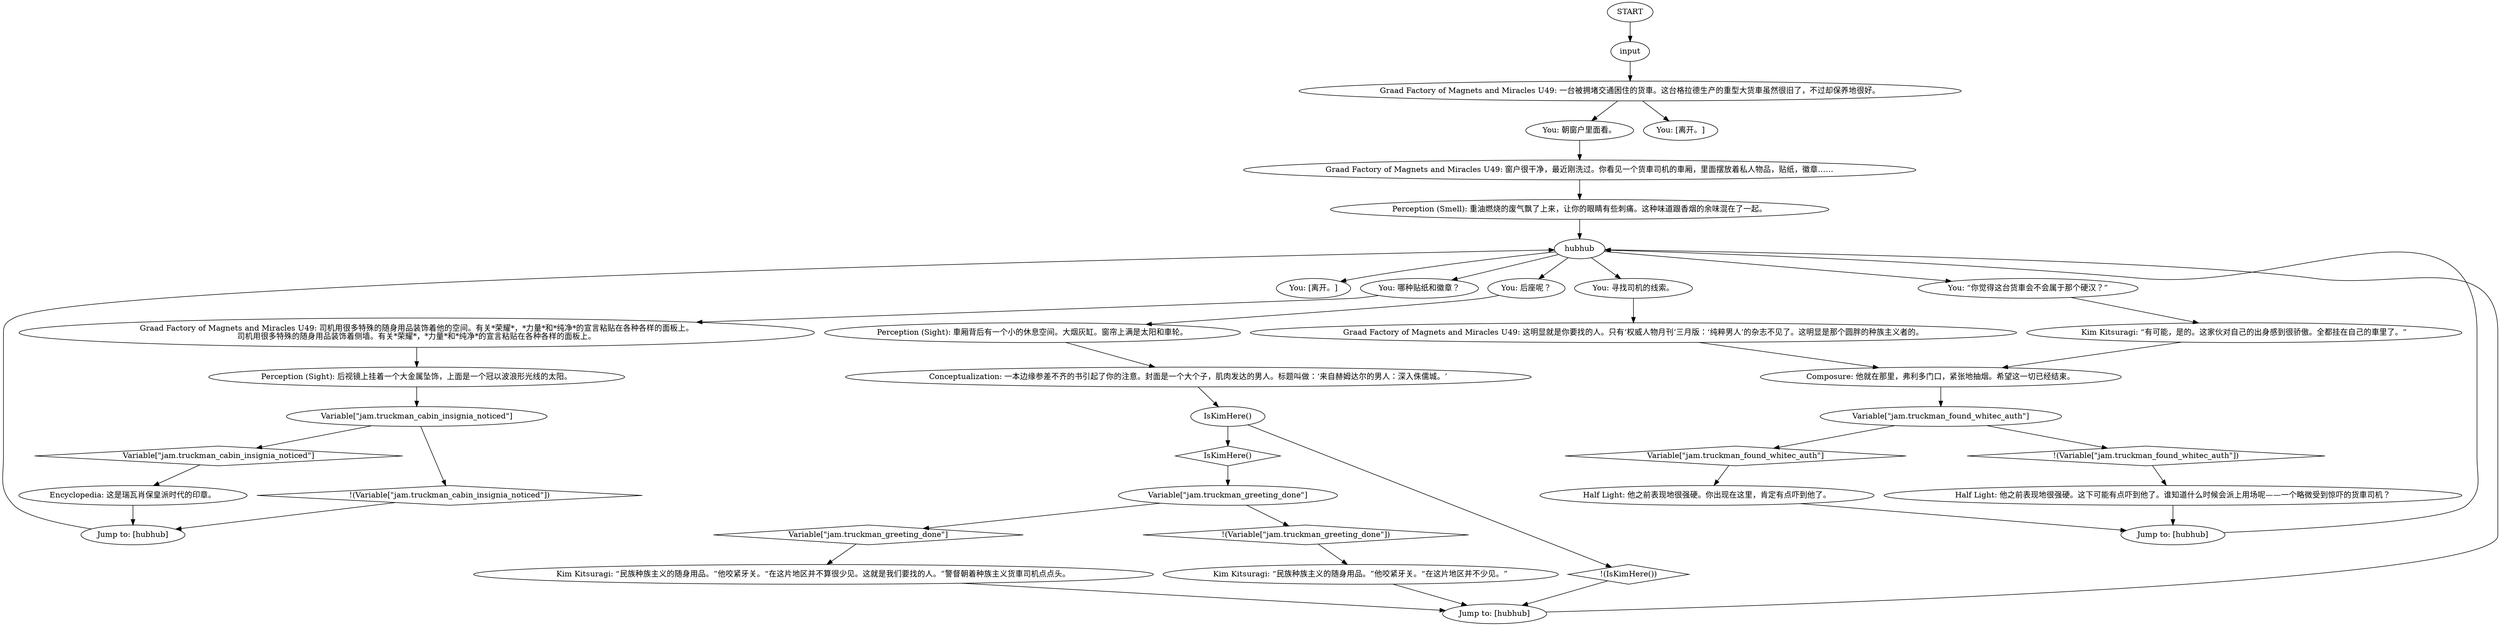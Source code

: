 # JAM / RACIST CABIN
# You can view the racist lorryman's cabin to get a load of his racist paraphernalia.
# ==================================================
digraph G {
	  0 [label="START"];
	  1 [label="input"];
	  2 [label="You: 朝窗户里面看。"];
	  3 [label="Perception (Sight): 后视镜上挂着一个大金属坠饰，上面是一个冠以波浪形光线的太阳。"];
	  4 [label="Variable[\"jam.truckman_found_whitec_auth\"]"];
	  5 [label="Variable[\"jam.truckman_found_whitec_auth\"]", shape=diamond];
	  6 [label="!(Variable[\"jam.truckman_found_whitec_auth\"])", shape=diamond];
	  7 [label="Encyclopedia: 这是瑞瓦肖保皇派时代的印章。"];
	  8 [label="Jump to: [hubhub]"];
	  9 [label="Half Light: 他之前表现地很强硬。你出现在这里，肯定有点吓到他了。"];
	  10 [label="You: [离开。]"];
	  11 [label="Graad Factory of Magnets and Miracles U49: 这明显就是你要找的人。只有‘权威人物月刊’三月版：‘纯粹男人’的杂志不见了。这明显是那个圆胖的种族主义者的。"];
	  12 [label="You: 哪种贴纸和徽章？"];
	  13 [label="Variable[\"jam.truckman_greeting_done\"]"];
	  14 [label="Variable[\"jam.truckman_greeting_done\"]", shape=diamond];
	  15 [label="!(Variable[\"jam.truckman_greeting_done\"])", shape=diamond];
	  16 [label="You: 后座呢？"];
	  17 [label="You: 寻找司机的线索。"];
	  18 [label="hubhub"];
	  19 [label="Graad Factory of Magnets and Miracles U49: 一台被拥堵交通困住的货車。这台格拉德生产的重型大货車虽然很旧了，不过却保养地很好。"];
	  20 [label="Kim Kitsuragi: “民族种族主义的随身用品。”他咬紧牙关。“在这片地区并不少见。”"];
	  21 [label="Kim Kitsuragi: “民族种族主义的随身用品。”他咬紧牙关。“在这片地区并不算很少见。这就是我们要找的人。”警督朝着种族主义货車司机点点头。"];
	  22 [label="Jump to: [hubhub]"];
	  23 [label="Graad Factory of Magnets and Miracles U49: 司机用很多特殊的随身用品装饰着他的空间。有关*荣耀*，*力量*和*纯净*的宣言粘贴在各种各样的面板上。\n司机用很多特殊的随身用品装饰着侧墙。有关*荣耀*，*力量*和*纯净*的宣言粘贴在各种各样的面板上。"];
	  24 [label="Conceptualization: 一本边缘参差不齐的书引起了你的注意。封面是一个大个子，肌肉发达的男人。标题叫做：‘来自赫姆达尔的男人：深入侏儒城。’"];
	  25 [label="Perception (Smell): 重油燃烧的废气飘了上来，让你的眼睛有些刺痛。这种味道跟香烟的余味混在了一起。"];
	  26 [label="Jump to: [hubhub]"];
	  27 [label="IsKimHere()"];
	  28 [label="IsKimHere()", shape=diamond];
	  29 [label="!(IsKimHere())", shape=diamond];
	  30 [label="Half Light: 他之前表现地很强硬。这下可能有点吓到他了。谁知道什么时候会派上用场呢——一个略微受到惊吓的货車司机？"];
	  31 [label="Variable[\"jam.truckman_cabin_insignia_noticed\"]"];
	  32 [label="Variable[\"jam.truckman_cabin_insignia_noticed\"]", shape=diamond];
	  33 [label="!(Variable[\"jam.truckman_cabin_insignia_noticed\"])", shape=diamond];
	  34 [label="You: “你觉得这台货車会不会属于那个硬汉？”"];
	  35 [label="Composure: 他就在那里，弗利多门口，紧张地抽烟。希望这一切已经结束。"];
	  37 [label="Perception (Sight): 車厢背后有一个小的休息空间。大烟灰缸。窗帘上满是太阳和車轮。"];
	  38 [label="Kim Kitsuragi: “有可能，是的。这家伙对自己的出身感到很骄傲。全都挂在自己的車里了。”"];
	  39 [label="Graad Factory of Magnets and Miracles U49: 窗户很干净，最近刚洗过。你看见一个货車司机的車厢，里面摆放着私人物品，贴纸，徽章……"];
	  40 [label="You: [离开。]"];
	  0 -> 1
	  1 -> 19
	  2 -> 39
	  3 -> 31
	  4 -> 5
	  4 -> 6
	  5 -> 9
	  6 -> 30
	  7 -> 8
	  8 -> 18
	  9 -> 22
	  11 -> 35
	  12 -> 23
	  13 -> 14
	  13 -> 15
	  14 -> 21
	  15 -> 20
	  16 -> 37
	  17 -> 11
	  18 -> 34
	  18 -> 10
	  18 -> 12
	  18 -> 16
	  18 -> 17
	  19 -> 40
	  19 -> 2
	  20 -> 26
	  21 -> 26
	  22 -> 18
	  23 -> 3
	  24 -> 27
	  25 -> 18
	  26 -> 18
	  27 -> 28
	  27 -> 29
	  28 -> 13
	  29 -> 26
	  30 -> 22
	  31 -> 32
	  31 -> 33
	  32 -> 7
	  33 -> 8
	  34 -> 38
	  35 -> 4
	  37 -> 24
	  38 -> 35
	  39 -> 25
}

